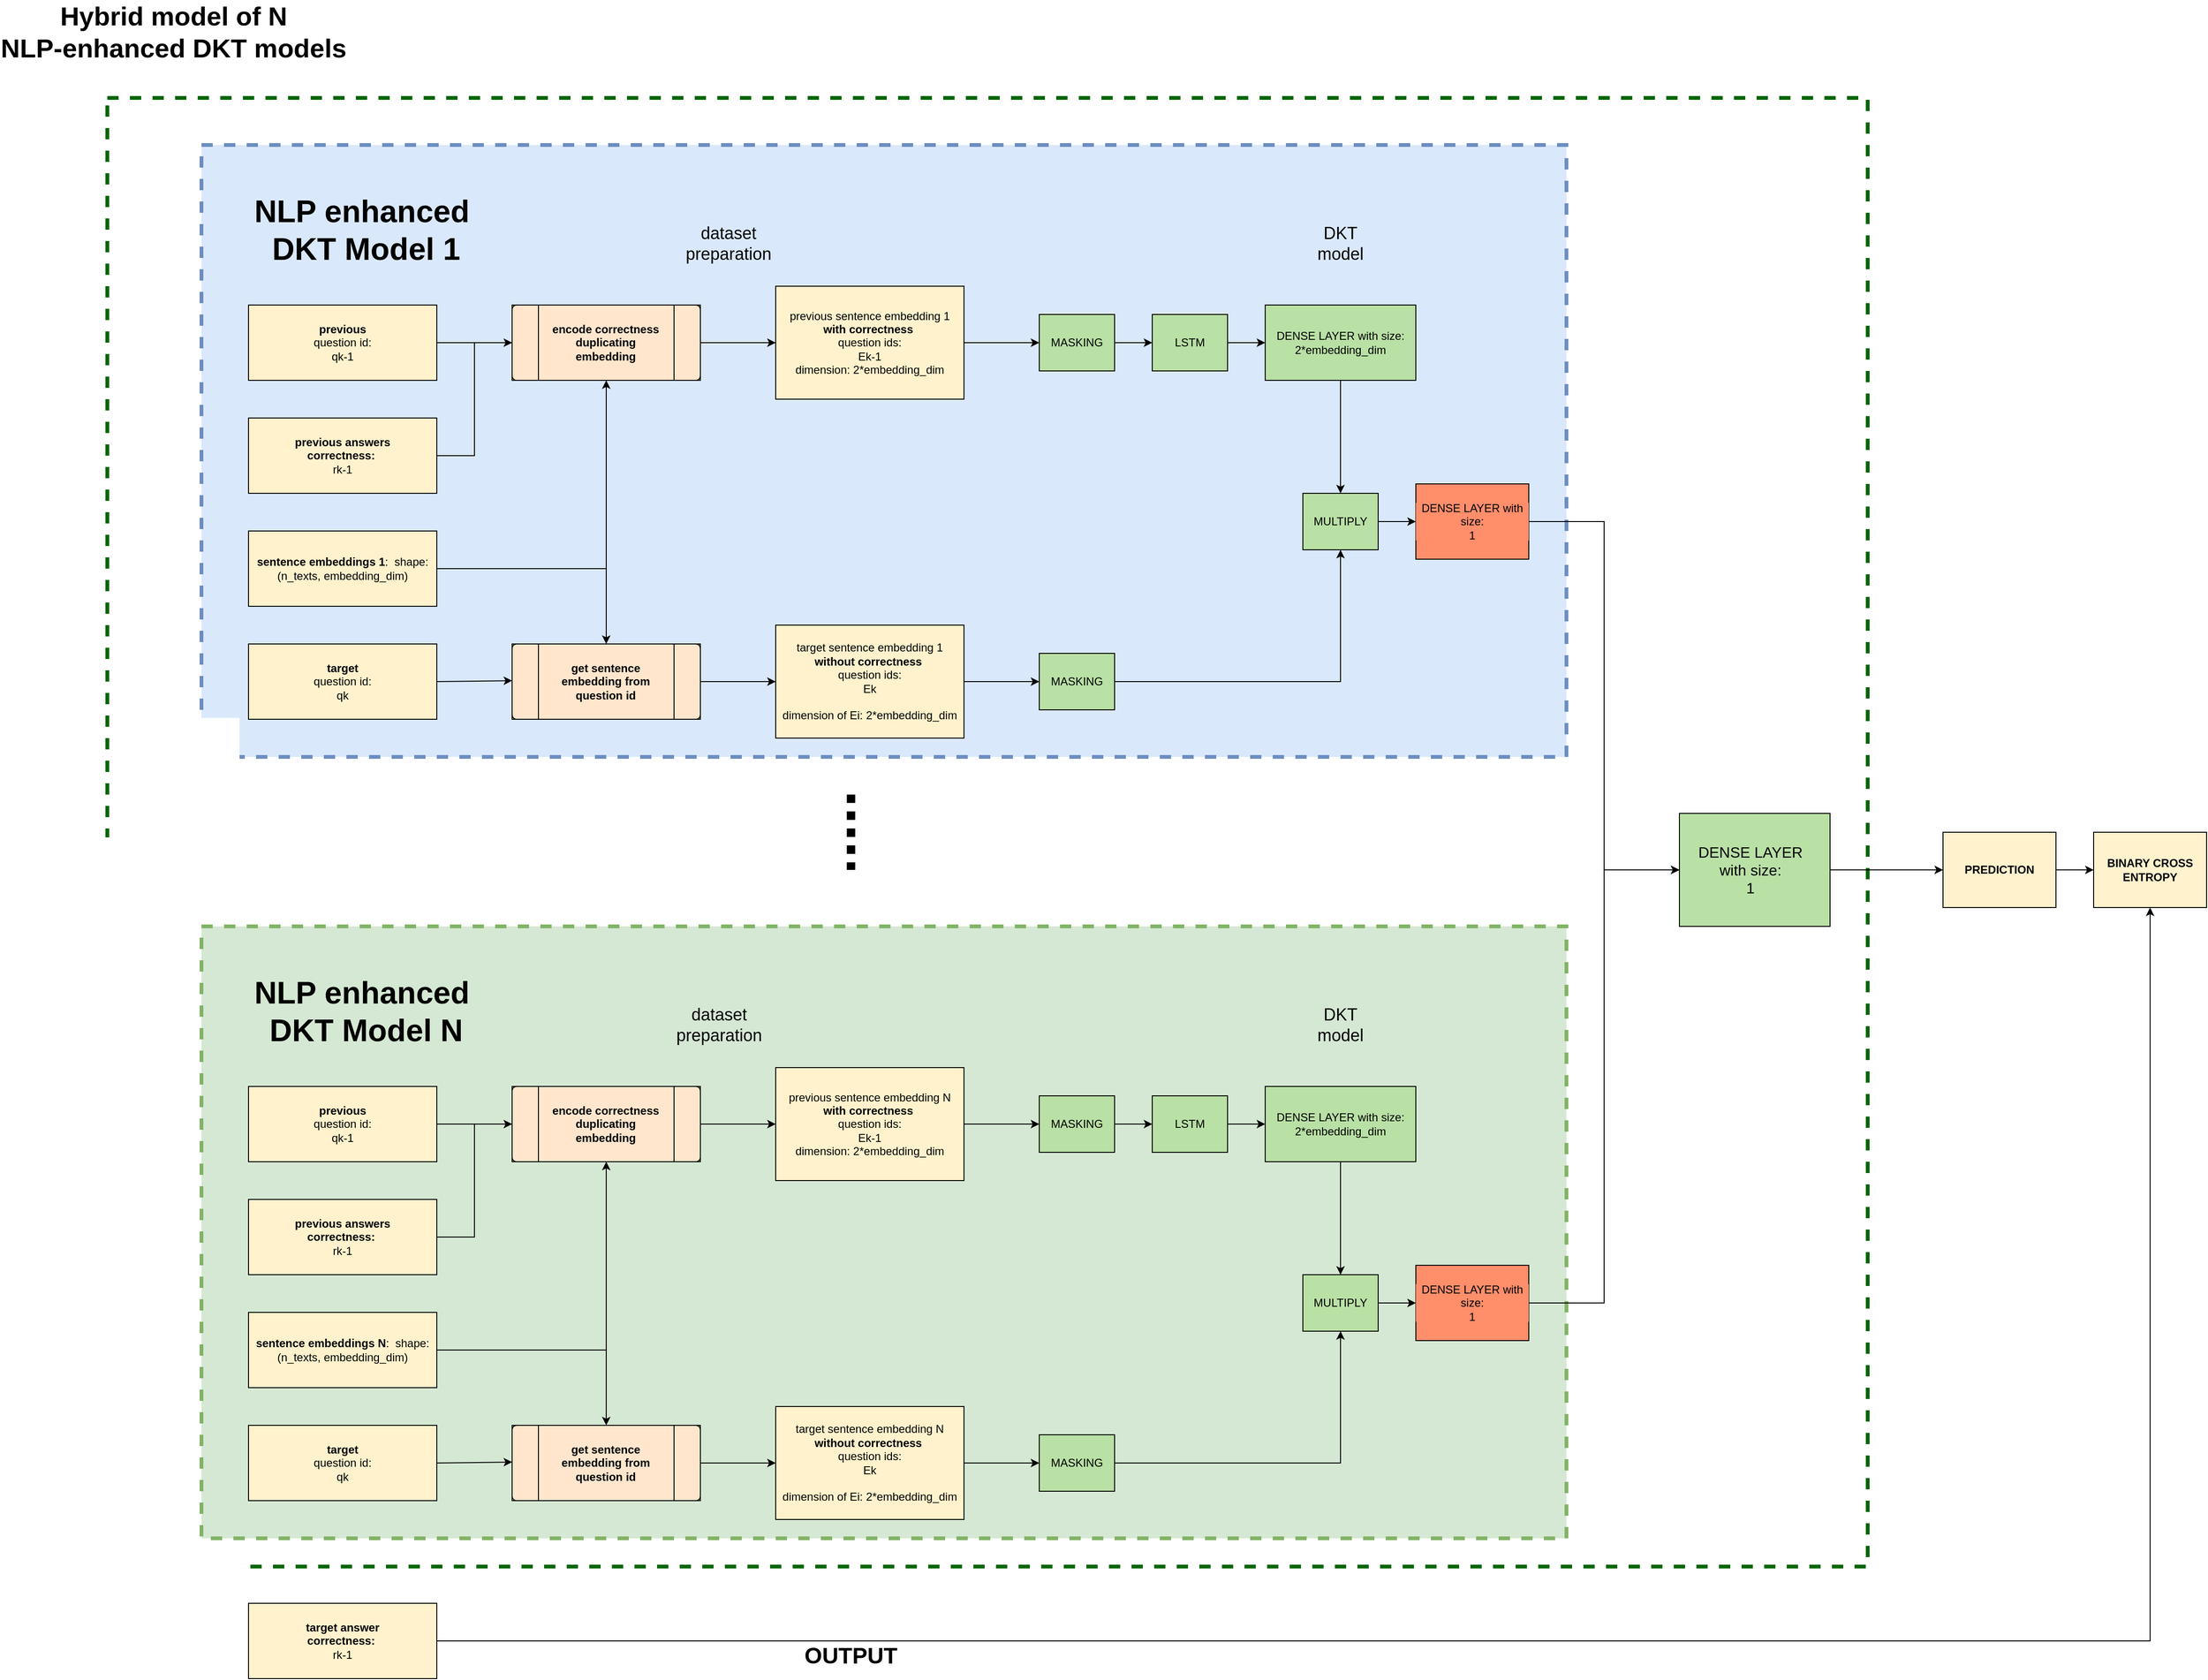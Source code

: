 <mxfile version="16.1.0" type="device"><diagram id="nDeZhJGPXsyKJvz89PCt" name="Page-1"><mxGraphModel dx="2316" dy="733" grid="1" gridSize="10" guides="1" tooltips="1" connect="1" arrows="1" fold="1" page="1" pageScale="1" pageWidth="827" pageHeight="1169" math="0" shadow="0"><root><mxCell id="0"/><mxCell id="1" parent="0"/><mxCell id="N0s4MSr9mQ4Xc-fayVRf-1" value="" style="rounded=0;whiteSpace=wrap;html=1;fillColor=none;dashed=1;strokeColor=#006600;strokeWidth=4;" parent="1" vertex="1"><mxGeometry x="-190" y="400" width="1870" height="1560" as="geometry"/></mxCell><mxCell id="GRPrdsF2ulgGS7FNq6d6-50" value="" style="rounded=0;whiteSpace=wrap;html=1;fillColor=#dae8fc;dashed=1;strokeColor=#6c8ebf;strokeWidth=4;" parent="1" vertex="1"><mxGeometry x="-90" y="450" width="1450" height="650" as="geometry"/></mxCell><mxCell id="GRPrdsF2ulgGS7FNq6d6-1" value="" style="group;fillColor=#fff2cc;strokeColor=#d6b656;" parent="1" vertex="1" connectable="0"><mxGeometry x="-40" y="620" width="200" height="80" as="geometry"/></mxCell><mxCell id="GRPrdsF2ulgGS7FNq6d6-2" value="" style="rounded=0;whiteSpace=wrap;html=1;fillColor=#FFF2CC;" parent="GRPrdsF2ulgGS7FNq6d6-1" vertex="1"><mxGeometry width="200" height="80" as="geometry"/></mxCell><mxCell id="GRPrdsF2ulgGS7FNq6d6-3" value="&lt;b&gt;previous &lt;/b&gt;&lt;br&gt;question id:&lt;br&gt;qk-1" style="text;html=1;strokeColor=none;fillColor=none;align=center;verticalAlign=middle;whiteSpace=wrap;rounded=0;" parent="GRPrdsF2ulgGS7FNq6d6-1" vertex="1"><mxGeometry y="20" width="200" height="40" as="geometry"/></mxCell><mxCell id="GRPrdsF2ulgGS7FNq6d6-5" value="" style="group;fillColor=#ffe6cc;strokeColor=#000000;" parent="1" vertex="1" connectable="0"><mxGeometry x="240" y="620" width="200" height="80" as="geometry"/></mxCell><mxCell id="GRPrdsF2ulgGS7FNq6d6-6" value="" style="group;fillColor=#ffe6cc;strokeColor=#000000;" parent="GRPrdsF2ulgGS7FNq6d6-5" vertex="1" connectable="0"><mxGeometry width="200" height="80" as="geometry"/></mxCell><mxCell id="GRPrdsF2ulgGS7FNq6d6-7" value="" style="verticalLabelPosition=bottom;verticalAlign=top;html=1;shape=process;whiteSpace=wrap;rounded=1;size=0.14;arcSize=6;fillColor=#ffe6cc;strokeColor=#000000;" parent="GRPrdsF2ulgGS7FNq6d6-6" vertex="1"><mxGeometry width="200" height="80" as="geometry"/></mxCell><mxCell id="GRPrdsF2ulgGS7FNq6d6-8" value="&lt;b&gt;encode correctness duplicating embedding&lt;br&gt;&lt;/b&gt;" style="text;html=1;strokeColor=none;fillColor=#ffe6cc;align=center;verticalAlign=middle;whiteSpace=wrap;rounded=0;" parent="GRPrdsF2ulgGS7FNq6d6-6" vertex="1"><mxGeometry x="33.333" y="20" width="133.333" height="40" as="geometry"/></mxCell><mxCell id="GRPrdsF2ulgGS7FNq6d6-10" value="" style="endArrow=none;html=1;rounded=0;exitX=1;exitY=0.5;exitDx=0;exitDy=0;entryX=0;entryY=0.5;entryDx=0;entryDy=0;" parent="1" source="GRPrdsF2ulgGS7FNq6d6-15" target="GRPrdsF2ulgGS7FNq6d6-7" edge="1"><mxGeometry width="50" height="50" relative="1" as="geometry"><mxPoint x="204" y="750.0" as="sourcePoint"/><mxPoint x="304" y="750.62" as="targetPoint"/><Array as="points"><mxPoint x="200" y="780"/><mxPoint x="200" y="765"/><mxPoint x="200" y="660"/></Array></mxGeometry></mxCell><mxCell id="GRPrdsF2ulgGS7FNq6d6-14" value="" style="group;fillColor=#fff2cc;strokeColor=#d6b656;" parent="1" vertex="1" connectable="0"><mxGeometry x="-40" y="740" width="200" height="80" as="geometry"/></mxCell><mxCell id="GRPrdsF2ulgGS7FNq6d6-15" value="" style="rounded=0;whiteSpace=wrap;html=1;fillColor=#FFF2CC;" parent="GRPrdsF2ulgGS7FNq6d6-14" vertex="1"><mxGeometry width="200.0" height="80" as="geometry"/></mxCell><mxCell id="GRPrdsF2ulgGS7FNq6d6-16" value="&lt;b&gt;previous answers correctness:&amp;nbsp;&lt;/b&gt;&lt;br&gt;rk-1" style="text;html=1;strokeColor=none;fillColor=none;align=center;verticalAlign=middle;whiteSpace=wrap;rounded=0;" parent="GRPrdsF2ulgGS7FNq6d6-14" vertex="1"><mxGeometry x="20" y="20" width="160" height="40" as="geometry"/></mxCell><mxCell id="GRPrdsF2ulgGS7FNq6d6-17" value="Hybrid model of N &lt;br style=&quot;font-size: 28px;&quot;&gt;NLP-enhanced DKT models" style="text;strokeColor=none;fillColor=none;html=1;fontSize=28;fontStyle=1;verticalAlign=middle;align=center;strokeWidth=2;" parent="1" vertex="1"><mxGeometry x="-170" y="310" width="100" height="40" as="geometry"/></mxCell><mxCell id="GRPrdsF2ulgGS7FNq6d6-18" value="" style="group;fillColor=#fff2cc;strokeColor=#d6b656;" parent="1" vertex="1" connectable="0"><mxGeometry x="-40" y="860" width="200" height="80" as="geometry"/></mxCell><mxCell id="GRPrdsF2ulgGS7FNq6d6-19" value="" style="rounded=0;whiteSpace=wrap;html=1;fillColor=#FFF2CC;" parent="GRPrdsF2ulgGS7FNq6d6-18" vertex="1"><mxGeometry width="200" height="80" as="geometry"/></mxCell><mxCell id="GRPrdsF2ulgGS7FNq6d6-20" value="&lt;b&gt;sentence embeddings 1&lt;/b&gt;:&amp;nbsp; shape: &lt;br&gt;(n_texts, embedding_dim)" style="text;html=1;strokeColor=none;fillColor=none;align=center;verticalAlign=middle;whiteSpace=wrap;rounded=0;" parent="GRPrdsF2ulgGS7FNq6d6-18" vertex="1"><mxGeometry y="20" width="200" height="40" as="geometry"/></mxCell><mxCell id="GRPrdsF2ulgGS7FNq6d6-23" value="" style="endArrow=classic;html=1;rounded=0;exitX=1;exitY=0.5;exitDx=0;exitDy=0;entryX=0;entryY=0.5;entryDx=0;entryDy=0;" parent="1" source="GRPrdsF2ulgGS7FNq6d6-3" target="GRPrdsF2ulgGS7FNq6d6-7" edge="1"><mxGeometry width="50" height="50" relative="1" as="geometry"><mxPoint x="180" y="640" as="sourcePoint"/><mxPoint x="150" y="590" as="targetPoint"/></mxGeometry></mxCell><mxCell id="GRPrdsF2ulgGS7FNq6d6-24" value="" style="endArrow=classic;html=1;rounded=0;exitX=1;exitY=0.5;exitDx=0;exitDy=0;entryX=0;entryY=0.5;entryDx=0;entryDy=0;" parent="1" source="GRPrdsF2ulgGS7FNq6d6-7" target="GRPrdsF2ulgGS7FNq6d6-28" edge="1"><mxGeometry width="50" height="50" relative="1" as="geometry"><mxPoint x="480" y="690" as="sourcePoint"/><mxPoint x="520" y="660" as="targetPoint"/></mxGeometry></mxCell><mxCell id="GRPrdsF2ulgGS7FNq6d6-26" value="" style="group;fillColor=#fff2cc;strokeColor=#d6b656;" parent="1" vertex="1" connectable="0"><mxGeometry x="520" y="600" width="200" height="120" as="geometry"/></mxCell><mxCell id="GRPrdsF2ulgGS7FNq6d6-27" value="" style="rounded=0;whiteSpace=wrap;html=1;fillColor=#FFF2CC;" parent="GRPrdsF2ulgGS7FNq6d6-26" vertex="1"><mxGeometry width="200" height="120" as="geometry"/></mxCell><mxCell id="GRPrdsF2ulgGS7FNq6d6-28" value="previous sentence embedding 1&lt;b&gt;&lt;br&gt;with correctness&amp;nbsp;&lt;/b&gt;&lt;br&gt;question ids:&lt;br&gt;Ek-1&lt;br&gt;dimension: 2*embedding_dim" style="text;html=1;strokeColor=none;fillColor=none;align=center;verticalAlign=middle;whiteSpace=wrap;rounded=0;" parent="GRPrdsF2ulgGS7FNq6d6-26" vertex="1"><mxGeometry y="30" width="200" height="60" as="geometry"/></mxCell><mxCell id="GRPrdsF2ulgGS7FNq6d6-29" value="" style="group;fillColor=#fff2cc;strokeColor=#d6b656;" parent="1" vertex="1" connectable="0"><mxGeometry x="-40" y="980" width="200" height="80" as="geometry"/></mxCell><mxCell id="GRPrdsF2ulgGS7FNq6d6-30" value="" style="rounded=0;whiteSpace=wrap;html=1;fillColor=#FFF2CC;" parent="GRPrdsF2ulgGS7FNq6d6-29" vertex="1"><mxGeometry width="200" height="80" as="geometry"/></mxCell><mxCell id="GRPrdsF2ulgGS7FNq6d6-31" value="&lt;b&gt;target&lt;/b&gt;&lt;br&gt;question id:&lt;br&gt;qk" style="text;html=1;strokeColor=none;fillColor=none;align=center;verticalAlign=middle;whiteSpace=wrap;rounded=0;" parent="GRPrdsF2ulgGS7FNq6d6-29" vertex="1"><mxGeometry y="20" width="200" height="40" as="geometry"/></mxCell><mxCell id="GRPrdsF2ulgGS7FNq6d6-32" value="" style="endArrow=classic;html=1;rounded=0;exitX=1;exitY=0.5;exitDx=0;exitDy=0;" parent="1" source="GRPrdsF2ulgGS7FNq6d6-31" edge="1"><mxGeometry width="50" height="50" relative="1" as="geometry"><mxPoint x="170" y="1019.47" as="sourcePoint"/><mxPoint x="240" y="1019" as="targetPoint"/></mxGeometry></mxCell><mxCell id="GRPrdsF2ulgGS7FNq6d6-33" value="" style="group;fillColor=#ffe6cc;strokeColor=#000000;" parent="1" vertex="1" connectable="0"><mxGeometry x="240" y="980" width="200" height="80" as="geometry"/></mxCell><mxCell id="GRPrdsF2ulgGS7FNq6d6-34" value="" style="group;fillColor=#ffe6cc;strokeColor=#000000;" parent="GRPrdsF2ulgGS7FNq6d6-33" vertex="1" connectable="0"><mxGeometry width="200" height="80" as="geometry"/></mxCell><mxCell id="GRPrdsF2ulgGS7FNq6d6-35" value="" style="verticalLabelPosition=bottom;verticalAlign=top;html=1;shape=process;whiteSpace=wrap;rounded=1;size=0.14;arcSize=6;fillColor=#ffe6cc;strokeColor=#000000;" parent="GRPrdsF2ulgGS7FNq6d6-34" vertex="1"><mxGeometry width="200" height="80" as="geometry"/></mxCell><mxCell id="GRPrdsF2ulgGS7FNq6d6-36" value="&lt;b&gt;get sentence embedding from question id&lt;br&gt;&lt;/b&gt;" style="text;html=1;strokeColor=none;fillColor=#ffe6cc;align=center;verticalAlign=middle;whiteSpace=wrap;rounded=0;" parent="GRPrdsF2ulgGS7FNq6d6-34" vertex="1"><mxGeometry x="33.333" y="20" width="133.333" height="40" as="geometry"/></mxCell><mxCell id="GRPrdsF2ulgGS7FNq6d6-39" value="" style="endArrow=classic;html=1;rounded=0;exitX=1;exitY=0.5;exitDx=0;exitDy=0;entryX=0.5;entryY=1;entryDx=0;entryDy=0;" parent="1" source="GRPrdsF2ulgGS7FNq6d6-20" target="GRPrdsF2ulgGS7FNq6d6-7" edge="1"><mxGeometry width="50" height="50" relative="1" as="geometry"><mxPoint x="350" y="870" as="sourcePoint"/><mxPoint x="350" y="610" as="targetPoint"/><Array as="points"><mxPoint x="340" y="900"/></Array></mxGeometry></mxCell><mxCell id="GRPrdsF2ulgGS7FNq6d6-40" value="" style="endArrow=classic;html=1;rounded=0;exitX=1;exitY=0.5;exitDx=0;exitDy=0;entryX=0.5;entryY=0;entryDx=0;entryDy=0;" parent="1" source="GRPrdsF2ulgGS7FNq6d6-20" target="GRPrdsF2ulgGS7FNq6d6-35" edge="1"><mxGeometry width="50" height="50" relative="1" as="geometry"><mxPoint x="170" y="910" as="sourcePoint"/><mxPoint x="350" y="690" as="targetPoint"/><Array as="points"><mxPoint x="340" y="900"/></Array></mxGeometry></mxCell><mxCell id="GRPrdsF2ulgGS7FNq6d6-41" value="" style="endArrow=classic;html=1;rounded=0;exitX=1;exitY=0.5;exitDx=0;exitDy=0;entryX=0;entryY=0.5;entryDx=0;entryDy=0;" parent="1" source="GRPrdsF2ulgGS7FNq6d6-35" target="GRPrdsF2ulgGS7FNq6d6-47" edge="1"><mxGeometry width="50" height="50" relative="1" as="geometry"><mxPoint x="470" y="960" as="sourcePoint"/><mxPoint x="520" y="1020" as="targetPoint"/></mxGeometry></mxCell><mxCell id="GRPrdsF2ulgGS7FNq6d6-45" value="" style="group;fillColor=#fff2cc;strokeColor=#d6b656;" parent="1" vertex="1" connectable="0"><mxGeometry x="520" y="960" width="200" height="120" as="geometry"/></mxCell><mxCell id="GRPrdsF2ulgGS7FNq6d6-46" value="" style="rounded=0;whiteSpace=wrap;html=1;fillColor=#FFF2CC;" parent="GRPrdsF2ulgGS7FNq6d6-45" vertex="1"><mxGeometry width="200" height="120" as="geometry"/></mxCell><mxCell id="GRPrdsF2ulgGS7FNq6d6-47" value="target sentence embedding 1&lt;br&gt;&lt;b&gt;without correctness&amp;nbsp;&lt;/b&gt;&lt;br&gt;question ids:&lt;br&gt;Ek&lt;br&gt;&lt;br&gt;dimension of Ei: 2*embedding_dim" style="text;html=1;strokeColor=none;fillColor=none;align=center;verticalAlign=middle;whiteSpace=wrap;rounded=0;" parent="GRPrdsF2ulgGS7FNq6d6-45" vertex="1"><mxGeometry y="30" width="200" height="60" as="geometry"/></mxCell><mxCell id="GRPrdsF2ulgGS7FNq6d6-48" value="" style="endArrow=classic;html=1;rounded=0;exitX=1;exitY=0.5;exitDx=0;exitDy=0;orthogonal=1;entryX=0;entryY=0.5;entryDx=0;entryDy=0;" parent="1" source="GRPrdsF2ulgGS7FNq6d6-28" target="GRPrdsF2ulgGS7FNq6d6-85" edge="1"><mxGeometry width="50" height="50" relative="1" as="geometry"><mxPoint x="720" y="490" as="sourcePoint"/><mxPoint x="840" y="660" as="targetPoint"/><Array as="points"/></mxGeometry></mxCell><mxCell id="GRPrdsF2ulgGS7FNq6d6-51" value="&lt;font style=&quot;font-size: 18px&quot;&gt;dataset preparation&lt;/font&gt;" style="text;html=1;strokeColor=none;fillColor=none;align=center;verticalAlign=middle;whiteSpace=wrap;rounded=0;dashed=1;" parent="1" vertex="1"><mxGeometry x="440" y="540" width="60" height="30" as="geometry"/></mxCell><mxCell id="GRPrdsF2ulgGS7FNq6d6-71" value="" style="group;fillColor=default;strokeColor=#d6b656;" parent="1" vertex="1" connectable="0"><mxGeometry x="920" y="630" width="80" height="60" as="geometry"/></mxCell><mxCell id="GRPrdsF2ulgGS7FNq6d6-72" value="" style="rounded=0;whiteSpace=wrap;html=1;fillColor=#B9E0A5;" parent="GRPrdsF2ulgGS7FNq6d6-71" vertex="1"><mxGeometry width="80" height="60" as="geometry"/></mxCell><mxCell id="GRPrdsF2ulgGS7FNq6d6-73" value="LSTM" style="text;html=1;strokeColor=none;fillColor=none;align=center;verticalAlign=middle;whiteSpace=wrap;rounded=0;" parent="GRPrdsF2ulgGS7FNq6d6-71" vertex="1"><mxGeometry y="15" width="80" height="30" as="geometry"/></mxCell><mxCell id="GRPrdsF2ulgGS7FNq6d6-74" style="edgeStyle=orthogonalEdgeStyle;rounded=0;orthogonalLoop=1;jettySize=auto;html=1;fontSize=14;entryX=0;entryY=0.5;entryDx=0;entryDy=0;" parent="1" source="GRPrdsF2ulgGS7FNq6d6-73" target="GRPrdsF2ulgGS7FNq6d6-77" edge="1"><mxGeometry relative="1" as="geometry"><mxPoint x="1120" y="660" as="targetPoint"/></mxGeometry></mxCell><mxCell id="GRPrdsF2ulgGS7FNq6d6-75" value="" style="group;fillColor=default;strokeColor=#d6b656;" parent="1" vertex="1" connectable="0"><mxGeometry x="1040" y="620" width="160" height="80" as="geometry"/></mxCell><mxCell id="GRPrdsF2ulgGS7FNq6d6-76" value="" style="rounded=0;whiteSpace=wrap;html=1;fillColor=#B9E0A5;" parent="GRPrdsF2ulgGS7FNq6d6-75" vertex="1"><mxGeometry width="160" height="80" as="geometry"/></mxCell><mxCell id="GRPrdsF2ulgGS7FNq6d6-77" value="DENSE LAYER with size: 2*embedding_dim" style="text;html=1;strokeColor=none;fillColor=none;align=center;verticalAlign=middle;whiteSpace=wrap;rounded=0;" parent="GRPrdsF2ulgGS7FNq6d6-75" vertex="1"><mxGeometry y="20" width="160" height="40" as="geometry"/></mxCell><mxCell id="GRPrdsF2ulgGS7FNq6d6-79" style="edgeStyle=orthogonalEdgeStyle;rounded=0;orthogonalLoop=1;jettySize=auto;html=1;fontSize=14;exitX=0.5;exitY=1;exitDx=0;exitDy=0;entryX=0.5;entryY=0;entryDx=0;entryDy=0;" parent="1" source="GRPrdsF2ulgGS7FNq6d6-76" target="GRPrdsF2ulgGS7FNq6d6-94" edge="1"><mxGeometry relative="1" as="geometry"><mxPoint x="1230" y="740" as="targetPoint"/></mxGeometry></mxCell><mxCell id="GRPrdsF2ulgGS7FNq6d6-83" value="" style="group;fillColor=default;strokeColor=#d6b656;" parent="1" vertex="1" connectable="0"><mxGeometry x="800" y="630" width="80" height="60" as="geometry"/></mxCell><mxCell id="GRPrdsF2ulgGS7FNq6d6-84" value="" style="rounded=0;whiteSpace=wrap;html=1;fillColor=#B9E0A5;" parent="GRPrdsF2ulgGS7FNq6d6-83" vertex="1"><mxGeometry width="80" height="60" as="geometry"/></mxCell><mxCell id="GRPrdsF2ulgGS7FNq6d6-85" value="MASKING" style="text;html=1;strokeColor=none;fillColor=none;align=center;verticalAlign=middle;whiteSpace=wrap;rounded=0;" parent="GRPrdsF2ulgGS7FNq6d6-83" vertex="1"><mxGeometry y="15" width="80" height="30" as="geometry"/></mxCell><mxCell id="GRPrdsF2ulgGS7FNq6d6-86" value="" style="endArrow=classic;html=1;rounded=0;exitX=1;exitY=0.5;exitDx=0;exitDy=0;orthogonal=1;entryX=0;entryY=0.5;entryDx=0;entryDy=0;" parent="1" source="GRPrdsF2ulgGS7FNq6d6-85" target="GRPrdsF2ulgGS7FNq6d6-73" edge="1"><mxGeometry width="50" height="50" relative="1" as="geometry"><mxPoint x="750" y="670" as="sourcePoint"/><mxPoint x="810" y="670" as="targetPoint"/><Array as="points"/></mxGeometry></mxCell><mxCell id="GRPrdsF2ulgGS7FNq6d6-87" value="" style="group;fillColor=default;strokeColor=#d6b656;" parent="1" vertex="1" connectable="0"><mxGeometry x="800" y="990" width="80" height="60" as="geometry"/></mxCell><mxCell id="GRPrdsF2ulgGS7FNq6d6-88" value="" style="rounded=0;whiteSpace=wrap;html=1;fillColor=#B9E0A5;" parent="GRPrdsF2ulgGS7FNq6d6-87" vertex="1"><mxGeometry width="80" height="60" as="geometry"/></mxCell><mxCell id="GRPrdsF2ulgGS7FNq6d6-89" value="MASKING" style="text;html=1;strokeColor=none;fillColor=none;align=center;verticalAlign=middle;whiteSpace=wrap;rounded=0;" parent="GRPrdsF2ulgGS7FNq6d6-87" vertex="1"><mxGeometry y="15" width="80" height="30" as="geometry"/></mxCell><mxCell id="GRPrdsF2ulgGS7FNq6d6-90" value="" style="endArrow=classic;html=1;rounded=0;exitX=1;exitY=0.5;exitDx=0;exitDy=0;orthogonal=1;entryX=0;entryY=0.5;entryDx=0;entryDy=0;" parent="1" source="GRPrdsF2ulgGS7FNq6d6-47" target="GRPrdsF2ulgGS7FNq6d6-89" edge="1"><mxGeometry width="50" height="50" relative="1" as="geometry"><mxPoint x="730" y="630" as="sourcePoint"/><mxPoint x="810" y="630" as="targetPoint"/><Array as="points"/></mxGeometry></mxCell><mxCell id="GRPrdsF2ulgGS7FNq6d6-91" value="" style="endArrow=classic;html=1;rounded=0;exitX=1;exitY=0.5;exitDx=0;exitDy=0;orthogonal=1;entryX=0.5;entryY=1;entryDx=0;entryDy=0;" parent="1" source="GRPrdsF2ulgGS7FNq6d6-89" target="GRPrdsF2ulgGS7FNq6d6-94" edge="1"><mxGeometry width="50" height="50" relative="1" as="geometry"><mxPoint x="930" y="1019.5" as="sourcePoint"/><mxPoint x="960" y="1020" as="targetPoint"/><Array as="points"><mxPoint x="1120" y="1020"/></Array></mxGeometry></mxCell><mxCell id="GRPrdsF2ulgGS7FNq6d6-93" value="" style="group;fillColor=default;strokeColor=#d6b656;" parent="1" vertex="1" connectable="0"><mxGeometry x="1080" y="820" width="80" height="60" as="geometry"/></mxCell><mxCell id="GRPrdsF2ulgGS7FNq6d6-94" value="" style="rounded=0;whiteSpace=wrap;html=1;fillColor=#B9E0A5;" parent="GRPrdsF2ulgGS7FNq6d6-93" vertex="1"><mxGeometry width="80" height="60" as="geometry"/></mxCell><mxCell id="GRPrdsF2ulgGS7FNq6d6-95" value="MULTIPLY" style="text;html=1;strokeColor=none;fillColor=none;align=center;verticalAlign=middle;whiteSpace=wrap;rounded=0;" parent="GRPrdsF2ulgGS7FNq6d6-93" vertex="1"><mxGeometry y="15" width="80" height="30" as="geometry"/></mxCell><mxCell id="GRPrdsF2ulgGS7FNq6d6-96" value="" style="group;fillColor=#FF8E6B;strokeColor=#b85450;" parent="1" vertex="1" connectable="0"><mxGeometry x="1200" y="810" width="120" height="80" as="geometry"/></mxCell><mxCell id="GRPrdsF2ulgGS7FNq6d6-97" value="" style="rounded=0;whiteSpace=wrap;html=1;fillColor=#FF8E6B;" parent="GRPrdsF2ulgGS7FNq6d6-96" vertex="1"><mxGeometry width="120" height="80" as="geometry"/></mxCell><mxCell id="GRPrdsF2ulgGS7FNq6d6-98" value="DENSE LAYER with size: &lt;br&gt;1" style="text;html=1;strokeColor=none;fillColor=#FF8E6B;align=center;verticalAlign=middle;whiteSpace=wrap;rounded=0;" parent="GRPrdsF2ulgGS7FNq6d6-96" vertex="1"><mxGeometry y="20" width="120" height="40" as="geometry"/></mxCell><mxCell id="GRPrdsF2ulgGS7FNq6d6-99" style="edgeStyle=orthogonalEdgeStyle;rounded=0;orthogonalLoop=1;jettySize=auto;html=1;entryX=0;entryY=0.5;entryDx=0;entryDy=0;fontSize=14;" parent="1" source="GRPrdsF2ulgGS7FNq6d6-95" target="GRPrdsF2ulgGS7FNq6d6-98" edge="1"><mxGeometry relative="1" as="geometry"/></mxCell><mxCell id="GRPrdsF2ulgGS7FNq6d6-100" style="edgeStyle=orthogonalEdgeStyle;rounded=0;orthogonalLoop=1;jettySize=auto;html=1;exitX=1;exitY=0.5;exitDx=0;exitDy=0;fontSize=14;entryX=0;entryY=0.5;entryDx=0;entryDy=0;" parent="1" source="GRPrdsF2ulgGS7FNq6d6-98" target="mVmuqMbri523iDByzOH8-108" edge="1"><mxGeometry relative="1" as="geometry"><mxPoint x="1380" y="850" as="targetPoint"/><Array as="points"/></mxGeometry></mxCell><mxCell id="N0s4MSr9mQ4Xc-fayVRf-3" value="&lt;font style=&quot;font-size: 18px&quot;&gt;DKT model&lt;/font&gt;" style="text;html=1;strokeColor=none;fillColor=none;align=center;verticalAlign=middle;whiteSpace=wrap;rounded=0;dashed=1;" parent="1" vertex="1"><mxGeometry x="1090" y="540" width="60" height="30" as="geometry"/></mxCell><mxCell id="mVmuqMbri523iDByzOH8-38" value="" style="group;fillColor=#fff2cc;strokeColor=#d6b656;" parent="1" vertex="1" connectable="0"><mxGeometry x="-40" y="1999" width="200" height="80" as="geometry"/></mxCell><mxCell id="mVmuqMbri523iDByzOH8-39" value="" style="rounded=0;whiteSpace=wrap;html=1;fillColor=#FFF2CC;" parent="mVmuqMbri523iDByzOH8-38" vertex="1"><mxGeometry width="200.0" height="80" as="geometry"/></mxCell><mxCell id="mVmuqMbri523iDByzOH8-40" value="&lt;b&gt;target answer &lt;br&gt;correctness:&amp;nbsp;&lt;/b&gt;&lt;br&gt;rk-1" style="text;html=1;strokeColor=none;fillColor=none;align=center;verticalAlign=middle;whiteSpace=wrap;rounded=0;" parent="mVmuqMbri523iDByzOH8-38" vertex="1"><mxGeometry x="20" y="20" width="160" height="40" as="geometry"/></mxCell><mxCell id="mVmuqMbri523iDByzOH8-42" value="OUTPUT" style="text;html=1;strokeColor=none;fillColor=none;align=center;verticalAlign=middle;whiteSpace=wrap;rounded=0;dashed=1;fontSize=24;fontStyle=1" parent="1" vertex="1"><mxGeometry x="570" y="2040" width="60" height="30" as="geometry"/></mxCell><mxCell id="mVmuqMbri523iDByzOH8-80" value="" style="endArrow=none;dashed=1;html=1;strokeWidth=9;fontFamily=Helvetica;fontSize=9;fontColor=#000000;jumpStyle=gap;jumpSize=26;endSize=14;curved=1;startSize=11;dashPattern=1 1;" parent="1" edge="1"><mxGeometry width="50" height="50" relative="1" as="geometry"><mxPoint x="600" y="1140" as="sourcePoint"/><mxPoint x="600" y="1220" as="targetPoint"/></mxGeometry></mxCell><mxCell id="mVmuqMbri523iDByzOH8-95" value="" style="group;fillColor=#fff2cc;strokeColor=#d6b656;" parent="1" vertex="1" connectable="0"><mxGeometry x="1760" y="1180" width="120" height="80" as="geometry"/></mxCell><mxCell id="mVmuqMbri523iDByzOH8-96" value="" style="rounded=0;whiteSpace=wrap;html=1;fillColor=#FFF2CC;" parent="mVmuqMbri523iDByzOH8-95" vertex="1"><mxGeometry width="120" height="80" as="geometry"/></mxCell><mxCell id="mVmuqMbri523iDByzOH8-97" value="&lt;b&gt;PREDICTION&lt;/b&gt;" style="text;html=1;strokeColor=none;fillColor=none;align=center;verticalAlign=middle;whiteSpace=wrap;rounded=0;" parent="mVmuqMbri523iDByzOH8-95" vertex="1"><mxGeometry x="20" y="30" width="80" height="20" as="geometry"/></mxCell><mxCell id="mVmuqMbri523iDByzOH8-98" style="edgeStyle=orthogonalEdgeStyle;rounded=0;orthogonalLoop=1;jettySize=auto;html=1;exitX=0.5;exitY=1;exitDx=0;exitDy=0;fontSize=14;" parent="mVmuqMbri523iDByzOH8-95" source="mVmuqMbri523iDByzOH8-97" target="mVmuqMbri523iDByzOH8-97" edge="1"><mxGeometry relative="1" as="geometry"/></mxCell><mxCell id="mVmuqMbri523iDByzOH8-104" value="" style="endArrow=classic;html=1;rounded=0;exitX=1;exitY=0.5;exitDx=0;exitDy=0;orthogonal=1;entryX=0;entryY=0.5;entryDx=0;entryDy=0;" parent="1" source="mVmuqMbri523iDByzOH8-96" target="mVmuqMbri523iDByzOH8-244" edge="1"><mxGeometry width="50" height="50" relative="1" as="geometry"><mxPoint x="1800" y="1107.5" as="sourcePoint"/><mxPoint x="1920" y="1217.5" as="targetPoint"/><Array as="points"/></mxGeometry></mxCell><mxCell id="mVmuqMbri523iDByzOH8-106" value="" style="group;fillColor=default;strokeColor=#d6b656;" parent="1" vertex="1" connectable="0"><mxGeometry x="1480" y="1160" width="160" height="120" as="geometry"/></mxCell><mxCell id="mVmuqMbri523iDByzOH8-107" value="" style="rounded=0;whiteSpace=wrap;html=1;fillColor=#B9E0A5;" parent="mVmuqMbri523iDByzOH8-106" vertex="1"><mxGeometry width="160" height="120" as="geometry"/></mxCell><mxCell id="mVmuqMbri523iDByzOH8-108" value="DENSE LAYER &lt;br&gt;with size: &lt;br style=&quot;font-size: 16px&quot;&gt;1" style="text;html=1;strokeColor=none;fillColor=none;align=center;verticalAlign=middle;whiteSpace=wrap;rounded=0;fontSize=16;" parent="mVmuqMbri523iDByzOH8-106" vertex="1"><mxGeometry y="30" width="150.588" height="60" as="geometry"/></mxCell><mxCell id="mVmuqMbri523iDByzOH8-110" value="" style="endArrow=classic;html=1;rounded=0;exitX=1;exitY=0.5;exitDx=0;exitDy=0;orthogonal=1;entryX=0;entryY=0.5;entryDx=0;entryDy=0;" parent="1" source="mVmuqMbri523iDByzOH8-107" target="mVmuqMbri523iDByzOH8-96" edge="1"><mxGeometry width="50" height="50" relative="1" as="geometry"><mxPoint x="1670" y="1290" as="sourcePoint"/><mxPoint x="1790" y="1290" as="targetPoint"/><Array as="points"/></mxGeometry></mxCell><mxCell id="mVmuqMbri523iDByzOH8-111" value="" style="endArrow=classic;html=1;rounded=0;exitX=1;exitY=0.5;exitDx=0;exitDy=0;orthogonal=1;entryX=0.5;entryY=1;entryDx=0;entryDy=0;" parent="1" source="mVmuqMbri523iDByzOH8-39" target="mVmuqMbri523iDByzOH8-244" edge="1"><mxGeometry width="50" height="50" relative="1" as="geometry"><mxPoint x="1640" y="1349.2" as="sourcePoint"/><mxPoint x="1980" y="1245" as="targetPoint"/><Array as="points"><mxPoint x="1980" y="2039"/></Array></mxGeometry></mxCell><mxCell id="mVmuqMbri523iDByzOH8-114" value="NLP enhanced&lt;br style=&quot;font-size: 33px;&quot;&gt;&amp;nbsp;DKT Model 1" style="text;strokeColor=none;fillColor=none;html=1;fontSize=33;fontStyle=1;verticalAlign=middle;align=center;" parent="1" vertex="1"><mxGeometry x="-10" y="520" width="180" height="40" as="geometry"/></mxCell><mxCell id="mVmuqMbri523iDByzOH8-178" value="" style="rounded=0;whiteSpace=wrap;html=1;fillColor=#d5e8d4;dashed=1;strokeColor=#82b366;strokeWidth=4;" parent="1" vertex="1"><mxGeometry x="-90" y="1280" width="1450" height="650" as="geometry"/></mxCell><mxCell id="mVmuqMbri523iDByzOH8-179" value="" style="group;fillColor=#fff2cc;strokeColor=#d6b656;" parent="1" vertex="1" connectable="0"><mxGeometry x="-40" y="1450" width="200" height="80" as="geometry"/></mxCell><mxCell id="mVmuqMbri523iDByzOH8-180" value="" style="rounded=0;whiteSpace=wrap;html=1;fillColor=#FFF2CC;" parent="mVmuqMbri523iDByzOH8-179" vertex="1"><mxGeometry width="200" height="80" as="geometry"/></mxCell><mxCell id="mVmuqMbri523iDByzOH8-181" value="&lt;b&gt;previous &lt;/b&gt;&lt;br&gt;question id:&lt;br&gt;qk-1" style="text;html=1;strokeColor=none;fillColor=none;align=center;verticalAlign=middle;whiteSpace=wrap;rounded=0;" parent="mVmuqMbri523iDByzOH8-179" vertex="1"><mxGeometry y="20" width="200" height="40" as="geometry"/></mxCell><mxCell id="mVmuqMbri523iDByzOH8-182" value="" style="group;fillColor=#ffe6cc;strokeColor=#000000;" parent="1" vertex="1" connectable="0"><mxGeometry x="240" y="1450" width="200" height="80" as="geometry"/></mxCell><mxCell id="mVmuqMbri523iDByzOH8-183" value="" style="group;fillColor=#ffe6cc;strokeColor=#000000;" parent="mVmuqMbri523iDByzOH8-182" vertex="1" connectable="0"><mxGeometry width="200" height="80" as="geometry"/></mxCell><mxCell id="mVmuqMbri523iDByzOH8-184" value="" style="verticalLabelPosition=bottom;verticalAlign=top;html=1;shape=process;whiteSpace=wrap;rounded=1;size=0.14;arcSize=6;fillColor=#ffe6cc;strokeColor=#000000;" parent="mVmuqMbri523iDByzOH8-183" vertex="1"><mxGeometry width="200" height="80" as="geometry"/></mxCell><mxCell id="mVmuqMbri523iDByzOH8-185" value="&lt;b&gt;encode correctness duplicating embedding&lt;br&gt;&lt;/b&gt;" style="text;html=1;strokeColor=none;fillColor=#ffe6cc;align=center;verticalAlign=middle;whiteSpace=wrap;rounded=0;" parent="mVmuqMbri523iDByzOH8-183" vertex="1"><mxGeometry x="33.333" y="20" width="133.333" height="40" as="geometry"/></mxCell><mxCell id="mVmuqMbri523iDByzOH8-186" value="" style="endArrow=none;html=1;rounded=0;exitX=1;exitY=0.5;exitDx=0;exitDy=0;entryX=0;entryY=0.5;entryDx=0;entryDy=0;" parent="1" source="mVmuqMbri523iDByzOH8-188" target="mVmuqMbri523iDByzOH8-184" edge="1"><mxGeometry width="50" height="50" relative="1" as="geometry"><mxPoint x="204" y="1580.0" as="sourcePoint"/><mxPoint x="304" y="1580.62" as="targetPoint"/><Array as="points"><mxPoint x="200" y="1610"/><mxPoint x="200" y="1595"/><mxPoint x="200" y="1490"/></Array></mxGeometry></mxCell><mxCell id="mVmuqMbri523iDByzOH8-187" value="" style="group;fillColor=#fff2cc;strokeColor=#d6b656;" parent="1" vertex="1" connectable="0"><mxGeometry x="-40" y="1570" width="200" height="80" as="geometry"/></mxCell><mxCell id="mVmuqMbri523iDByzOH8-188" value="" style="rounded=0;whiteSpace=wrap;html=1;fillColor=#FFF2CC;" parent="mVmuqMbri523iDByzOH8-187" vertex="1"><mxGeometry width="200.0" height="80" as="geometry"/></mxCell><mxCell id="mVmuqMbri523iDByzOH8-189" value="&lt;b&gt;previous answers correctness:&amp;nbsp;&lt;/b&gt;&lt;br&gt;rk-1" style="text;html=1;strokeColor=none;fillColor=none;align=center;verticalAlign=middle;whiteSpace=wrap;rounded=0;" parent="mVmuqMbri523iDByzOH8-187" vertex="1"><mxGeometry x="20" y="20" width="160" height="40" as="geometry"/></mxCell><mxCell id="mVmuqMbri523iDByzOH8-190" value="" style="group;fillColor=#fff2cc;strokeColor=#d6b656;" parent="1" vertex="1" connectable="0"><mxGeometry x="-40" y="1690" width="200" height="80" as="geometry"/></mxCell><mxCell id="mVmuqMbri523iDByzOH8-191" value="" style="rounded=0;whiteSpace=wrap;html=1;fillColor=#FFF2CC;" parent="mVmuqMbri523iDByzOH8-190" vertex="1"><mxGeometry width="200" height="80" as="geometry"/></mxCell><mxCell id="mVmuqMbri523iDByzOH8-192" value="&lt;b&gt;sentence embeddings N&lt;/b&gt;:&amp;nbsp; shape: &lt;br&gt;(n_texts, embedding_dim)" style="text;html=1;strokeColor=none;fillColor=none;align=center;verticalAlign=middle;whiteSpace=wrap;rounded=0;" parent="mVmuqMbri523iDByzOH8-190" vertex="1"><mxGeometry y="20" width="200" height="40" as="geometry"/></mxCell><mxCell id="mVmuqMbri523iDByzOH8-193" value="" style="endArrow=classic;html=1;rounded=0;exitX=1;exitY=0.5;exitDx=0;exitDy=0;entryX=0;entryY=0.5;entryDx=0;entryDy=0;" parent="1" source="mVmuqMbri523iDByzOH8-181" target="mVmuqMbri523iDByzOH8-184" edge="1"><mxGeometry width="50" height="50" relative="1" as="geometry"><mxPoint x="180" y="1470" as="sourcePoint"/><mxPoint x="150" y="1420" as="targetPoint"/></mxGeometry></mxCell><mxCell id="mVmuqMbri523iDByzOH8-194" value="" style="endArrow=classic;html=1;rounded=0;exitX=1;exitY=0.5;exitDx=0;exitDy=0;entryX=0;entryY=0.5;entryDx=0;entryDy=0;" parent="1" source="mVmuqMbri523iDByzOH8-184" target="mVmuqMbri523iDByzOH8-197" edge="1"><mxGeometry width="50" height="50" relative="1" as="geometry"><mxPoint x="480" y="1520" as="sourcePoint"/><mxPoint x="520" y="1490" as="targetPoint"/></mxGeometry></mxCell><mxCell id="mVmuqMbri523iDByzOH8-195" value="" style="group;fillColor=#fff2cc;strokeColor=#d6b656;" parent="1" vertex="1" connectable="0"><mxGeometry x="520" y="1430" width="200" height="120" as="geometry"/></mxCell><mxCell id="mVmuqMbri523iDByzOH8-196" value="" style="rounded=0;whiteSpace=wrap;html=1;fillColor=#FFF2CC;" parent="mVmuqMbri523iDByzOH8-195" vertex="1"><mxGeometry width="200" height="120" as="geometry"/></mxCell><mxCell id="mVmuqMbri523iDByzOH8-197" value="previous sentence embedding N&lt;b&gt;&lt;br&gt;with correctness&amp;nbsp;&lt;/b&gt;&lt;br&gt;question ids:&lt;br&gt;Ek-1&lt;br&gt;dimension: 2*embedding_dim" style="text;html=1;strokeColor=none;fillColor=none;align=center;verticalAlign=middle;whiteSpace=wrap;rounded=0;" parent="mVmuqMbri523iDByzOH8-195" vertex="1"><mxGeometry y="30" width="200" height="60" as="geometry"/></mxCell><mxCell id="mVmuqMbri523iDByzOH8-198" value="" style="group;fillColor=#fff2cc;strokeColor=#d6b656;" parent="1" vertex="1" connectable="0"><mxGeometry x="-40" y="1810" width="200" height="80" as="geometry"/></mxCell><mxCell id="mVmuqMbri523iDByzOH8-199" value="" style="rounded=0;whiteSpace=wrap;html=1;fillColor=#FFF2CC;" parent="mVmuqMbri523iDByzOH8-198" vertex="1"><mxGeometry width="200" height="80" as="geometry"/></mxCell><mxCell id="mVmuqMbri523iDByzOH8-200" value="&lt;b&gt;target&lt;/b&gt;&lt;br&gt;question id:&lt;br&gt;qk" style="text;html=1;strokeColor=none;fillColor=none;align=center;verticalAlign=middle;whiteSpace=wrap;rounded=0;" parent="mVmuqMbri523iDByzOH8-198" vertex="1"><mxGeometry y="20" width="200" height="40" as="geometry"/></mxCell><mxCell id="mVmuqMbri523iDByzOH8-201" value="" style="endArrow=classic;html=1;rounded=0;exitX=1;exitY=0.5;exitDx=0;exitDy=0;" parent="1" source="mVmuqMbri523iDByzOH8-200" edge="1"><mxGeometry width="50" height="50" relative="1" as="geometry"><mxPoint x="170" y="1849.47" as="sourcePoint"/><mxPoint x="240" y="1849" as="targetPoint"/></mxGeometry></mxCell><mxCell id="mVmuqMbri523iDByzOH8-202" value="" style="group;fillColor=#ffe6cc;strokeColor=#000000;" parent="1" vertex="1" connectable="0"><mxGeometry x="240" y="1810" width="200" height="80" as="geometry"/></mxCell><mxCell id="mVmuqMbri523iDByzOH8-203" value="" style="group;fillColor=#ffe6cc;strokeColor=#000000;" parent="mVmuqMbri523iDByzOH8-202" vertex="1" connectable="0"><mxGeometry width="200" height="80" as="geometry"/></mxCell><mxCell id="mVmuqMbri523iDByzOH8-204" value="" style="verticalLabelPosition=bottom;verticalAlign=top;html=1;shape=process;whiteSpace=wrap;rounded=1;size=0.14;arcSize=6;fillColor=#ffe6cc;strokeColor=#000000;" parent="mVmuqMbri523iDByzOH8-203" vertex="1"><mxGeometry width="200" height="80" as="geometry"/></mxCell><mxCell id="mVmuqMbri523iDByzOH8-205" value="&lt;b&gt;get sentence embedding from question id&lt;br&gt;&lt;/b&gt;" style="text;html=1;strokeColor=none;fillColor=#ffe6cc;align=center;verticalAlign=middle;whiteSpace=wrap;rounded=0;" parent="mVmuqMbri523iDByzOH8-203" vertex="1"><mxGeometry x="33.333" y="20" width="133.333" height="40" as="geometry"/></mxCell><mxCell id="mVmuqMbri523iDByzOH8-206" value="" style="endArrow=classic;html=1;rounded=0;exitX=1;exitY=0.5;exitDx=0;exitDy=0;entryX=0.5;entryY=1;entryDx=0;entryDy=0;" parent="1" source="mVmuqMbri523iDByzOH8-192" target="mVmuqMbri523iDByzOH8-184" edge="1"><mxGeometry width="50" height="50" relative="1" as="geometry"><mxPoint x="350" y="1700" as="sourcePoint"/><mxPoint x="350" y="1440" as="targetPoint"/><Array as="points"><mxPoint x="340" y="1730"/></Array></mxGeometry></mxCell><mxCell id="mVmuqMbri523iDByzOH8-207" value="" style="endArrow=classic;html=1;rounded=0;exitX=1;exitY=0.5;exitDx=0;exitDy=0;entryX=0.5;entryY=0;entryDx=0;entryDy=0;" parent="1" source="mVmuqMbri523iDByzOH8-192" target="mVmuqMbri523iDByzOH8-204" edge="1"><mxGeometry width="50" height="50" relative="1" as="geometry"><mxPoint x="170" y="1740" as="sourcePoint"/><mxPoint x="350" y="1520" as="targetPoint"/><Array as="points"><mxPoint x="340" y="1730"/></Array></mxGeometry></mxCell><mxCell id="mVmuqMbri523iDByzOH8-208" value="" style="endArrow=classic;html=1;rounded=0;exitX=1;exitY=0.5;exitDx=0;exitDy=0;entryX=0;entryY=0.5;entryDx=0;entryDy=0;" parent="1" source="mVmuqMbri523iDByzOH8-204" target="mVmuqMbri523iDByzOH8-211" edge="1"><mxGeometry width="50" height="50" relative="1" as="geometry"><mxPoint x="470" y="1790" as="sourcePoint"/><mxPoint x="520" y="1850" as="targetPoint"/></mxGeometry></mxCell><mxCell id="mVmuqMbri523iDByzOH8-209" value="" style="group;fillColor=#fff2cc;strokeColor=#d6b656;" parent="1" vertex="1" connectable="0"><mxGeometry x="520" y="1790" width="200" height="120" as="geometry"/></mxCell><mxCell id="mVmuqMbri523iDByzOH8-210" value="" style="rounded=0;whiteSpace=wrap;html=1;fillColor=#FFF2CC;" parent="mVmuqMbri523iDByzOH8-209" vertex="1"><mxGeometry width="200" height="120" as="geometry"/></mxCell><mxCell id="mVmuqMbri523iDByzOH8-211" value="target sentence embedding N&lt;br&gt;&lt;b&gt;without correctness&amp;nbsp;&lt;/b&gt;&lt;br&gt;question ids:&lt;br&gt;Ek&lt;br&gt;&lt;br&gt;dimension of Ei: 2*embedding_dim" style="text;html=1;strokeColor=none;fillColor=none;align=center;verticalAlign=middle;whiteSpace=wrap;rounded=0;" parent="mVmuqMbri523iDByzOH8-209" vertex="1"><mxGeometry y="30" width="200" height="60" as="geometry"/></mxCell><mxCell id="mVmuqMbri523iDByzOH8-212" value="" style="endArrow=classic;html=1;rounded=0;exitX=1;exitY=0.5;exitDx=0;exitDy=0;orthogonal=1;entryX=0;entryY=0.5;entryDx=0;entryDy=0;" parent="1" source="mVmuqMbri523iDByzOH8-197" target="mVmuqMbri523iDByzOH8-224" edge="1"><mxGeometry width="50" height="50" relative="1" as="geometry"><mxPoint x="720" y="1320" as="sourcePoint"/><mxPoint x="840" y="1490" as="targetPoint"/><Array as="points"/></mxGeometry></mxCell><mxCell id="mVmuqMbri523iDByzOH8-213" value="&lt;font style=&quot;font-size: 18px&quot;&gt;dataset preparation&lt;/font&gt;" style="text;html=1;strokeColor=none;fillColor=none;align=center;verticalAlign=middle;whiteSpace=wrap;rounded=0;dashed=1;" parent="1" vertex="1"><mxGeometry x="430" y="1370" width="60" height="30" as="geometry"/></mxCell><mxCell id="mVmuqMbri523iDByzOH8-214" value="" style="group;fillColor=default;strokeColor=#d6b656;" parent="1" vertex="1" connectable="0"><mxGeometry x="920" y="1460" width="80" height="60" as="geometry"/></mxCell><mxCell id="mVmuqMbri523iDByzOH8-215" value="" style="rounded=0;whiteSpace=wrap;html=1;fillColor=#B9E0A5;" parent="mVmuqMbri523iDByzOH8-214" vertex="1"><mxGeometry width="80" height="60" as="geometry"/></mxCell><mxCell id="mVmuqMbri523iDByzOH8-216" value="LSTM" style="text;html=1;strokeColor=none;fillColor=none;align=center;verticalAlign=middle;whiteSpace=wrap;rounded=0;" parent="mVmuqMbri523iDByzOH8-214" vertex="1"><mxGeometry y="15" width="80" height="30" as="geometry"/></mxCell><mxCell id="mVmuqMbri523iDByzOH8-217" style="edgeStyle=orthogonalEdgeStyle;rounded=0;orthogonalLoop=1;jettySize=auto;html=1;fontSize=14;entryX=0;entryY=0.5;entryDx=0;entryDy=0;" parent="1" source="mVmuqMbri523iDByzOH8-216" target="mVmuqMbri523iDByzOH8-220" edge="1"><mxGeometry relative="1" as="geometry"><mxPoint x="1120" y="1490" as="targetPoint"/></mxGeometry></mxCell><mxCell id="mVmuqMbri523iDByzOH8-218" value="" style="group;fillColor=default;strokeColor=#d6b656;" parent="1" vertex="1" connectable="0"><mxGeometry x="1040" y="1450" width="160" height="80" as="geometry"/></mxCell><mxCell id="mVmuqMbri523iDByzOH8-219" value="" style="rounded=0;whiteSpace=wrap;html=1;fillColor=#B9E0A5;" parent="mVmuqMbri523iDByzOH8-218" vertex="1"><mxGeometry width="160" height="80" as="geometry"/></mxCell><mxCell id="mVmuqMbri523iDByzOH8-220" value="DENSE LAYER with size: 2*embedding_dim" style="text;html=1;strokeColor=none;fillColor=none;align=center;verticalAlign=middle;whiteSpace=wrap;rounded=0;" parent="mVmuqMbri523iDByzOH8-218" vertex="1"><mxGeometry y="20" width="160" height="40" as="geometry"/></mxCell><mxCell id="mVmuqMbri523iDByzOH8-221" style="edgeStyle=orthogonalEdgeStyle;rounded=0;orthogonalLoop=1;jettySize=auto;html=1;fontSize=14;exitX=0.5;exitY=1;exitDx=0;exitDy=0;entryX=0.5;entryY=0;entryDx=0;entryDy=0;" parent="1" source="mVmuqMbri523iDByzOH8-219" target="mVmuqMbri523iDByzOH8-232" edge="1"><mxGeometry relative="1" as="geometry"><mxPoint x="1230" y="1570" as="targetPoint"/></mxGeometry></mxCell><mxCell id="mVmuqMbri523iDByzOH8-222" value="" style="group;fillColor=default;strokeColor=#d6b656;" parent="1" vertex="1" connectable="0"><mxGeometry x="800" y="1460" width="80" height="60" as="geometry"/></mxCell><mxCell id="mVmuqMbri523iDByzOH8-223" value="" style="rounded=0;whiteSpace=wrap;html=1;fillColor=#B9E0A5;" parent="mVmuqMbri523iDByzOH8-222" vertex="1"><mxGeometry width="80" height="60" as="geometry"/></mxCell><mxCell id="mVmuqMbri523iDByzOH8-224" value="MASKING" style="text;html=1;strokeColor=none;fillColor=none;align=center;verticalAlign=middle;whiteSpace=wrap;rounded=0;" parent="mVmuqMbri523iDByzOH8-222" vertex="1"><mxGeometry y="15" width="80" height="30" as="geometry"/></mxCell><mxCell id="mVmuqMbri523iDByzOH8-225" value="" style="endArrow=classic;html=1;rounded=0;exitX=1;exitY=0.5;exitDx=0;exitDy=0;orthogonal=1;entryX=0;entryY=0.5;entryDx=0;entryDy=0;" parent="1" source="mVmuqMbri523iDByzOH8-224" target="mVmuqMbri523iDByzOH8-216" edge="1"><mxGeometry width="50" height="50" relative="1" as="geometry"><mxPoint x="750" y="1500" as="sourcePoint"/><mxPoint x="810" y="1500" as="targetPoint"/><Array as="points"/></mxGeometry></mxCell><mxCell id="mVmuqMbri523iDByzOH8-226" value="" style="group;fillColor=default;strokeColor=#d6b656;" parent="1" vertex="1" connectable="0"><mxGeometry x="800" y="1820" width="80" height="60" as="geometry"/></mxCell><mxCell id="mVmuqMbri523iDByzOH8-227" value="" style="rounded=0;whiteSpace=wrap;html=1;fillColor=#B9E0A5;" parent="mVmuqMbri523iDByzOH8-226" vertex="1"><mxGeometry width="80" height="60" as="geometry"/></mxCell><mxCell id="mVmuqMbri523iDByzOH8-228" value="MASKING" style="text;html=1;strokeColor=none;fillColor=none;align=center;verticalAlign=middle;whiteSpace=wrap;rounded=0;" parent="mVmuqMbri523iDByzOH8-226" vertex="1"><mxGeometry y="15" width="80" height="30" as="geometry"/></mxCell><mxCell id="mVmuqMbri523iDByzOH8-229" value="" style="endArrow=classic;html=1;rounded=0;exitX=1;exitY=0.5;exitDx=0;exitDy=0;orthogonal=1;entryX=0;entryY=0.5;entryDx=0;entryDy=0;" parent="1" source="mVmuqMbri523iDByzOH8-211" target="mVmuqMbri523iDByzOH8-228" edge="1"><mxGeometry width="50" height="50" relative="1" as="geometry"><mxPoint x="730" y="1460" as="sourcePoint"/><mxPoint x="810" y="1460" as="targetPoint"/><Array as="points"/></mxGeometry></mxCell><mxCell id="mVmuqMbri523iDByzOH8-230" value="" style="endArrow=classic;html=1;rounded=0;exitX=1;exitY=0.5;exitDx=0;exitDy=0;orthogonal=1;entryX=0.5;entryY=1;entryDx=0;entryDy=0;" parent="1" source="mVmuqMbri523iDByzOH8-228" target="mVmuqMbri523iDByzOH8-232" edge="1"><mxGeometry width="50" height="50" relative="1" as="geometry"><mxPoint x="930" y="1849.5" as="sourcePoint"/><mxPoint x="960" y="1850" as="targetPoint"/><Array as="points"><mxPoint x="1120" y="1850"/></Array></mxGeometry></mxCell><mxCell id="mVmuqMbri523iDByzOH8-231" value="" style="group;fillColor=default;strokeColor=#d6b656;" parent="1" vertex="1" connectable="0"><mxGeometry x="1080" y="1650" width="80" height="60" as="geometry"/></mxCell><mxCell id="mVmuqMbri523iDByzOH8-232" value="" style="rounded=0;whiteSpace=wrap;html=1;fillColor=#B9E0A5;" parent="mVmuqMbri523iDByzOH8-231" vertex="1"><mxGeometry width="80" height="60" as="geometry"/></mxCell><mxCell id="mVmuqMbri523iDByzOH8-233" value="MULTIPLY" style="text;html=1;strokeColor=none;fillColor=none;align=center;verticalAlign=middle;whiteSpace=wrap;rounded=0;" parent="mVmuqMbri523iDByzOH8-231" vertex="1"><mxGeometry y="15" width="80" height="30" as="geometry"/></mxCell><mxCell id="mVmuqMbri523iDByzOH8-234" value="" style="group;fillColor=#FF8E6B;strokeColor=#d6b656;" parent="1" vertex="1" connectable="0"><mxGeometry x="1200" y="1640" width="120" height="80" as="geometry"/></mxCell><mxCell id="mVmuqMbri523iDByzOH8-235" value="" style="rounded=0;whiteSpace=wrap;html=1;fillColor=#FF8E6B;" parent="mVmuqMbri523iDByzOH8-234" vertex="1"><mxGeometry width="120" height="80" as="geometry"/></mxCell><mxCell id="mVmuqMbri523iDByzOH8-236" value="DENSE LAYER with size: &lt;br&gt;1" style="text;html=1;strokeColor=none;fillColor=#FF8E6B;align=center;verticalAlign=middle;whiteSpace=wrap;rounded=0;" parent="mVmuqMbri523iDByzOH8-234" vertex="1"><mxGeometry y="20" width="120" height="40" as="geometry"/></mxCell><mxCell id="mVmuqMbri523iDByzOH8-237" style="edgeStyle=orthogonalEdgeStyle;rounded=0;orthogonalLoop=1;jettySize=auto;html=1;entryX=0;entryY=0.5;entryDx=0;entryDy=0;fontSize=14;" parent="1" source="mVmuqMbri523iDByzOH8-233" target="mVmuqMbri523iDByzOH8-236" edge="1"><mxGeometry relative="1" as="geometry"/></mxCell><mxCell id="mVmuqMbri523iDByzOH8-238" value="&lt;font style=&quot;font-size: 18px&quot;&gt;DKT model&lt;/font&gt;" style="text;html=1;strokeColor=none;fillColor=none;align=center;verticalAlign=middle;whiteSpace=wrap;rounded=0;dashed=1;" parent="1" vertex="1"><mxGeometry x="1090" y="1370" width="60" height="30" as="geometry"/></mxCell><mxCell id="mVmuqMbri523iDByzOH8-239" value="NLP enhanced&lt;br style=&quot;font-size: 33px;&quot;&gt;&amp;nbsp;DKT Model N" style="text;strokeColor=none;fillColor=none;html=1;fontSize=33;fontStyle=1;verticalAlign=middle;align=center;" parent="1" vertex="1"><mxGeometry x="30" y="1350" width="100" height="40" as="geometry"/></mxCell><mxCell id="mVmuqMbri523iDByzOH8-99" style="edgeStyle=orthogonalEdgeStyle;rounded=0;orthogonalLoop=1;jettySize=auto;html=1;exitX=1;exitY=0.5;exitDx=0;exitDy=0;fontSize=14;entryX=0;entryY=0.5;entryDx=0;entryDy=0;" parent="1" source="mVmuqMbri523iDByzOH8-236" target="mVmuqMbri523iDByzOH8-108" edge="1"><mxGeometry relative="1" as="geometry"><mxPoint x="1370" y="1590" as="targetPoint"/><Array as="points"><mxPoint x="1400" y="1680"/><mxPoint x="1400" y="1220"/></Array><mxPoint x="1320" y="1580" as="sourcePoint"/></mxGeometry></mxCell><mxCell id="mVmuqMbri523iDByzOH8-243" value="" style="group;fillColor=#fff2cc;strokeColor=#d6b656;" parent="1" vertex="1" connectable="0"><mxGeometry x="1920" y="1180" width="120" height="80" as="geometry"/></mxCell><mxCell id="mVmuqMbri523iDByzOH8-244" value="" style="rounded=0;whiteSpace=wrap;html=1;fillColor=#FFF2CC;" parent="mVmuqMbri523iDByzOH8-243" vertex="1"><mxGeometry width="120" height="80" as="geometry"/></mxCell><mxCell id="mVmuqMbri523iDByzOH8-245" value="&lt;b&gt;BINARY CROSS ENTROPY&lt;/b&gt;" style="text;html=1;strokeColor=none;fillColor=none;align=center;verticalAlign=middle;whiteSpace=wrap;rounded=0;" parent="mVmuqMbri523iDByzOH8-243" vertex="1"><mxGeometry x="10" y="30" width="100" height="20" as="geometry"/></mxCell><mxCell id="mVmuqMbri523iDByzOH8-246" style="edgeStyle=orthogonalEdgeStyle;rounded=0;orthogonalLoop=1;jettySize=auto;html=1;exitX=0.5;exitY=1;exitDx=0;exitDy=0;fontSize=14;" parent="mVmuqMbri523iDByzOH8-243" source="mVmuqMbri523iDByzOH8-245" target="mVmuqMbri523iDByzOH8-245" edge="1"><mxGeometry relative="1" as="geometry"/></mxCell></root></mxGraphModel></diagram></mxfile>